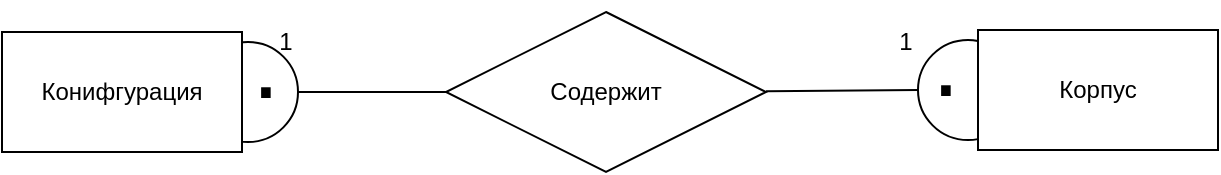 <mxfile version="26.0.13">
  <diagram name="Страница — 1" id="7J-8wnc92hM2MQXbI7Jq">
    <mxGraphModel dx="712" dy="821" grid="1" gridSize="10" guides="1" tooltips="1" connect="1" arrows="1" fold="1" page="0" pageScale="1" pageWidth="827" pageHeight="1169" math="0" shadow="0">
      <root>
        <mxCell id="0" />
        <mxCell id="1" parent="0" />
        <mxCell id="0bh1xVyFZVBSoRza94Cy-2" value="" style="ellipse;whiteSpace=wrap;html=1;aspect=fixed;" parent="1" vertex="1">
          <mxGeometry x="136" y="105" width="50" height="50" as="geometry" />
        </mxCell>
        <mxCell id="0bh1xVyFZVBSoRza94Cy-1" value="Конифгурация" style="rounded=0;whiteSpace=wrap;html=1;labelBackgroundColor=none;gradientColor=none;" parent="1" vertex="1">
          <mxGeometry x="38" y="100" width="120" height="60" as="geometry" />
        </mxCell>
        <mxCell id="0bh1xVyFZVBSoRza94Cy-3" value="Содержит" style="rhombus;whiteSpace=wrap;html=1;" parent="1" vertex="1">
          <mxGeometry x="260" y="90" width="160" height="80" as="geometry" />
        </mxCell>
        <mxCell id="0bh1xVyFZVBSoRza94Cy-5" value="" style="endArrow=none;html=1;rounded=0;fontSize=12;startSize=8;endSize=8;curved=1;entryX=0;entryY=0.5;entryDx=0;entryDy=0;exitX=1;exitY=0.5;exitDx=0;exitDy=0;" parent="1" source="0bh1xVyFZVBSoRza94Cy-2" target="0bh1xVyFZVBSoRza94Cy-3" edge="1">
          <mxGeometry width="50" height="50" relative="1" as="geometry">
            <mxPoint x="220" y="100" as="sourcePoint" />
            <mxPoint x="140" y="70" as="targetPoint" />
          </mxGeometry>
        </mxCell>
        <mxCell id="0bh1xVyFZVBSoRza94Cy-6" value="" style="endArrow=none;html=1;rounded=0;fontSize=12;startSize=8;endSize=8;curved=1;entryX=0;entryY=0.5;entryDx=0;entryDy=0;exitX=1;exitY=0.5;exitDx=0;exitDy=0;" parent="1" target="0bh1xVyFZVBSoRza94Cy-7" edge="1">
          <mxGeometry width="50" height="50" relative="1" as="geometry">
            <mxPoint x="420" y="129.58" as="sourcePoint" />
            <mxPoint x="510" y="129.58" as="targetPoint" />
          </mxGeometry>
        </mxCell>
        <mxCell id="0bh1xVyFZVBSoRza94Cy-7" value="" style="ellipse;whiteSpace=wrap;html=1;aspect=fixed;" parent="1" vertex="1">
          <mxGeometry x="496" y="104" width="50" height="50" as="geometry" />
        </mxCell>
        <mxCell id="0bh1xVyFZVBSoRza94Cy-8" value="Корпус" style="rounded=0;whiteSpace=wrap;html=1;labelBackgroundColor=none;gradientColor=none;" parent="1" vertex="1">
          <mxGeometry x="526" y="99" width="120" height="60" as="geometry" />
        </mxCell>
        <mxCell id="0bh1xVyFZVBSoRza94Cy-9" value="1" style="text;html=1;align=center;verticalAlign=middle;whiteSpace=wrap;rounded=0;" parent="1" vertex="1">
          <mxGeometry x="150" y="90" width="60" height="30" as="geometry" />
        </mxCell>
        <mxCell id="0bh1xVyFZVBSoRza94Cy-10" value="1" style="text;html=1;align=center;verticalAlign=middle;whiteSpace=wrap;rounded=0;" parent="1" vertex="1">
          <mxGeometry x="460" y="90" width="60" height="30" as="geometry" />
        </mxCell>
        <mxCell id="0bh1xVyFZVBSoRza94Cy-12" value="&lt;font style=&quot;font-size: 50px;&quot;&gt;.&lt;/font&gt;" style="text;html=1;align=center;verticalAlign=middle;whiteSpace=wrap;rounded=0;" parent="1" vertex="1">
          <mxGeometry x="480" y="99" width="60" height="30" as="geometry" />
        </mxCell>
        <mxCell id="0bh1xVyFZVBSoRza94Cy-11" value="&lt;font style=&quot;font-size: 50px;&quot;&gt;.&lt;/font&gt;" style="text;html=1;align=center;verticalAlign=middle;whiteSpace=wrap;rounded=0;" parent="1" vertex="1">
          <mxGeometry x="140" y="100" width="60" height="30" as="geometry" />
        </mxCell>
      </root>
    </mxGraphModel>
  </diagram>
</mxfile>
